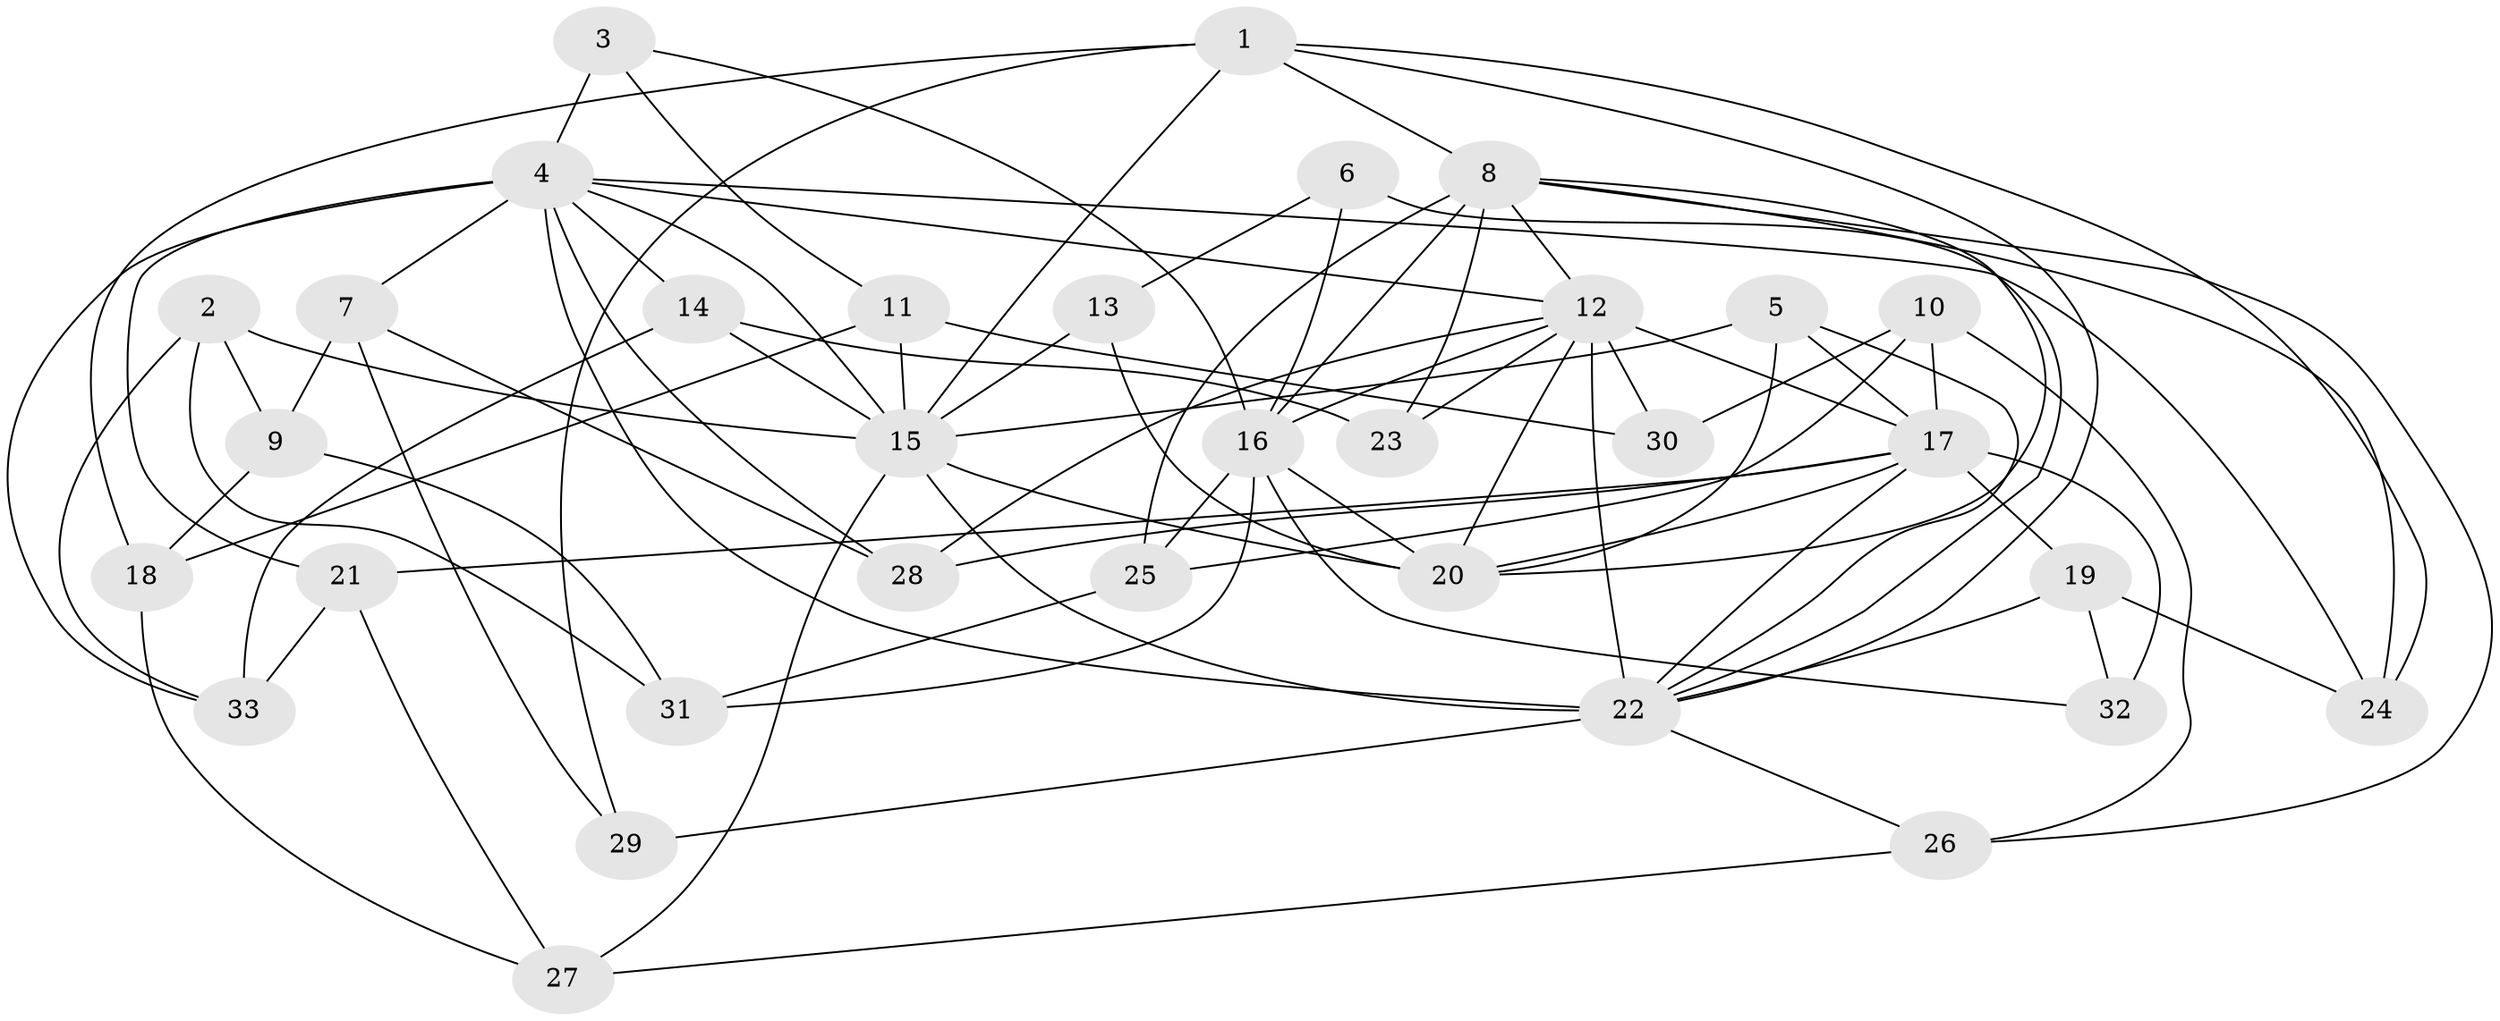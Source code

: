 // original degree distribution, {4: 1.0}
// Generated by graph-tools (version 1.1) at 2025/38/03/09/25 02:38:17]
// undirected, 33 vertices, 83 edges
graph export_dot {
graph [start="1"]
  node [color=gray90,style=filled];
  1;
  2;
  3;
  4;
  5;
  6;
  7;
  8;
  9;
  10;
  11;
  12;
  13;
  14;
  15;
  16;
  17;
  18;
  19;
  20;
  21;
  22;
  23;
  24;
  25;
  26;
  27;
  28;
  29;
  30;
  31;
  32;
  33;
  1 -- 8 [weight=2.0];
  1 -- 15 [weight=2.0];
  1 -- 18 [weight=1.0];
  1 -- 22 [weight=1.0];
  1 -- 24 [weight=1.0];
  1 -- 29 [weight=1.0];
  2 -- 9 [weight=1.0];
  2 -- 15 [weight=1.0];
  2 -- 31 [weight=1.0];
  2 -- 33 [weight=1.0];
  3 -- 4 [weight=2.0];
  3 -- 11 [weight=1.0];
  3 -- 16 [weight=1.0];
  4 -- 7 [weight=1.0];
  4 -- 12 [weight=1.0];
  4 -- 14 [weight=1.0];
  4 -- 15 [weight=1.0];
  4 -- 21 [weight=1.0];
  4 -- 22 [weight=2.0];
  4 -- 24 [weight=1.0];
  4 -- 28 [weight=1.0];
  4 -- 33 [weight=1.0];
  5 -- 15 [weight=1.0];
  5 -- 17 [weight=1.0];
  5 -- 20 [weight=1.0];
  5 -- 22 [weight=1.0];
  6 -- 13 [weight=1.0];
  6 -- 16 [weight=2.0];
  6 -- 22 [weight=1.0];
  7 -- 9 [weight=1.0];
  7 -- 28 [weight=1.0];
  7 -- 29 [weight=1.0];
  8 -- 12 [weight=1.0];
  8 -- 16 [weight=1.0];
  8 -- 20 [weight=1.0];
  8 -- 23 [weight=2.0];
  8 -- 24 [weight=1.0];
  8 -- 25 [weight=1.0];
  8 -- 26 [weight=1.0];
  9 -- 18 [weight=1.0];
  9 -- 31 [weight=1.0];
  10 -- 17 [weight=1.0];
  10 -- 25 [weight=1.0];
  10 -- 26 [weight=1.0];
  10 -- 30 [weight=1.0];
  11 -- 15 [weight=1.0];
  11 -- 18 [weight=1.0];
  11 -- 30 [weight=1.0];
  12 -- 16 [weight=1.0];
  12 -- 17 [weight=1.0];
  12 -- 20 [weight=1.0];
  12 -- 22 [weight=1.0];
  12 -- 23 [weight=1.0];
  12 -- 28 [weight=1.0];
  12 -- 30 [weight=2.0];
  13 -- 15 [weight=2.0];
  13 -- 20 [weight=1.0];
  14 -- 15 [weight=1.0];
  14 -- 23 [weight=1.0];
  14 -- 33 [weight=1.0];
  15 -- 20 [weight=1.0];
  15 -- 22 [weight=1.0];
  15 -- 27 [weight=1.0];
  16 -- 20 [weight=2.0];
  16 -- 25 [weight=1.0];
  16 -- 31 [weight=1.0];
  16 -- 32 [weight=1.0];
  17 -- 19 [weight=1.0];
  17 -- 20 [weight=1.0];
  17 -- 21 [weight=1.0];
  17 -- 22 [weight=1.0];
  17 -- 28 [weight=1.0];
  17 -- 32 [weight=2.0];
  18 -- 27 [weight=1.0];
  19 -- 22 [weight=1.0];
  19 -- 24 [weight=1.0];
  19 -- 32 [weight=1.0];
  21 -- 27 [weight=1.0];
  21 -- 33 [weight=1.0];
  22 -- 26 [weight=1.0];
  22 -- 29 [weight=2.0];
  25 -- 31 [weight=1.0];
  26 -- 27 [weight=1.0];
}
